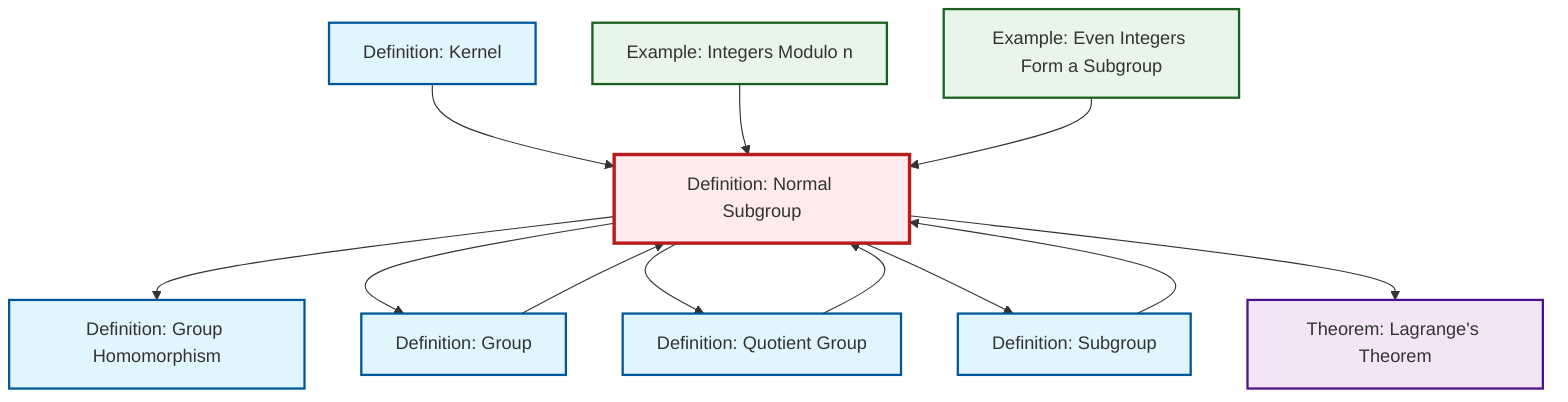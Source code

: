 graph TD
    classDef definition fill:#e1f5fe,stroke:#01579b,stroke-width:2px
    classDef theorem fill:#f3e5f5,stroke:#4a148c,stroke-width:2px
    classDef axiom fill:#fff3e0,stroke:#e65100,stroke-width:2px
    classDef example fill:#e8f5e9,stroke:#1b5e20,stroke-width:2px
    classDef current fill:#ffebee,stroke:#b71c1c,stroke-width:3px
    def-normal-subgroup["Definition: Normal Subgroup"]:::definition
    def-subgroup["Definition: Subgroup"]:::definition
    def-kernel["Definition: Kernel"]:::definition
    def-group["Definition: Group"]:::definition
    def-homomorphism["Definition: Group Homomorphism"]:::definition
    def-quotient-group["Definition: Quotient Group"]:::definition
    thm-lagrange["Theorem: Lagrange's Theorem"]:::theorem
    ex-even-integers-subgroup["Example: Even Integers Form a Subgroup"]:::example
    ex-quotient-integers-mod-n["Example: Integers Modulo n"]:::example
    def-normal-subgroup --> def-homomorphism
    def-kernel --> def-normal-subgroup
    def-normal-subgroup --> def-group
    def-normal-subgroup --> def-quotient-group
    ex-quotient-integers-mod-n --> def-normal-subgroup
    def-normal-subgroup --> def-subgroup
    def-subgroup --> def-normal-subgroup
    def-group --> def-normal-subgroup
    def-quotient-group --> def-normal-subgroup
    ex-even-integers-subgroup --> def-normal-subgroup
    def-normal-subgroup --> thm-lagrange
    class def-normal-subgroup current